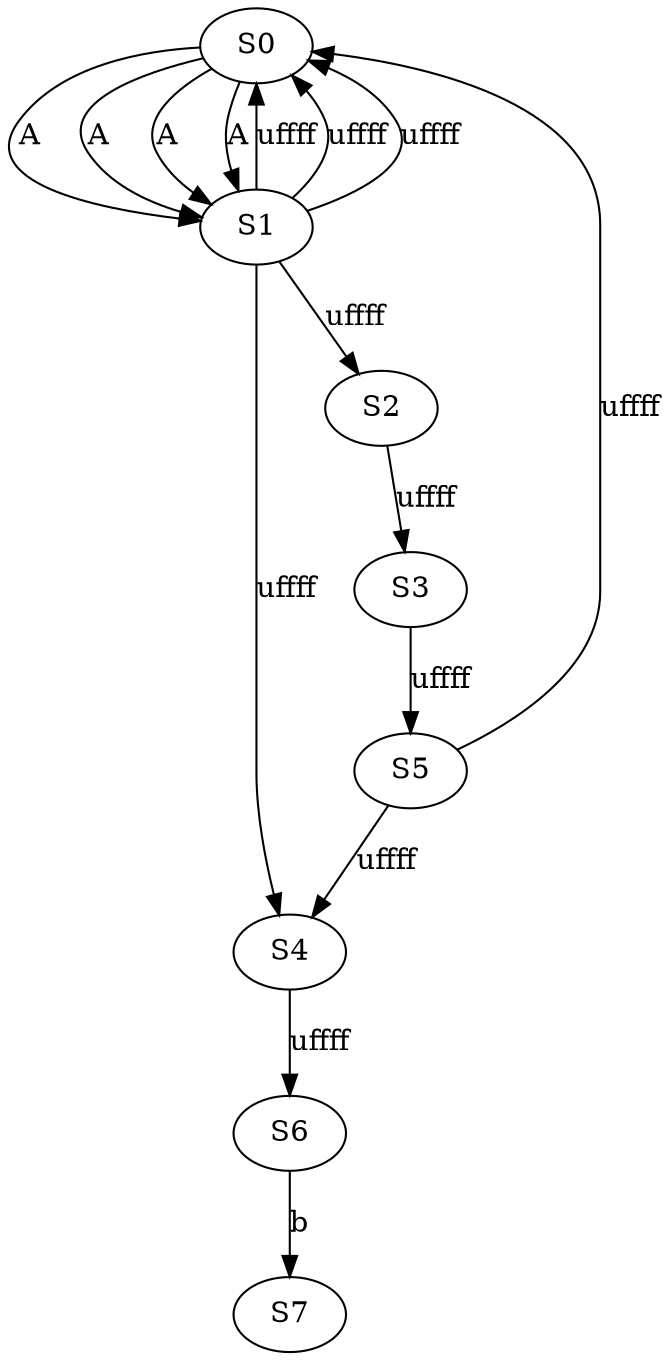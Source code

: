 digraph automate{
size="8,10";S0 -> S1[color=black, style=solid, label="A"];
S1 -> S0[color=black, style=solid, label="\uffff"];
S0 -> S1[color=black, style=solid, label="A"];
S1 -> S0[color=black, style=solid, label="\uffff"];
S0 -> S1[color=black, style=solid, label="A"];
S1 -> S2[color=black, style=solid, label="\uffff"];
S2 -> S3[color=black, style=solid, label="\uffff"];
S3 -> S5[color=black, style=solid, label="\uffff"];
S0 -> S1[color=black, style=solid, label="A"];
S1 -> S0[color=black, style=solid, label="\uffff"];
S1 -> S4[color=black, style=solid, label="\uffff"];
S5 -> S4[color=black, style=solid, label="\uffff"];
S5 -> S0[color=black, style=solid, label="\uffff"];
S4 -> S6[color=black, style=solid, label="\uffff"];
S6 -> S7[color=black, style=solid, label="b"];
}

